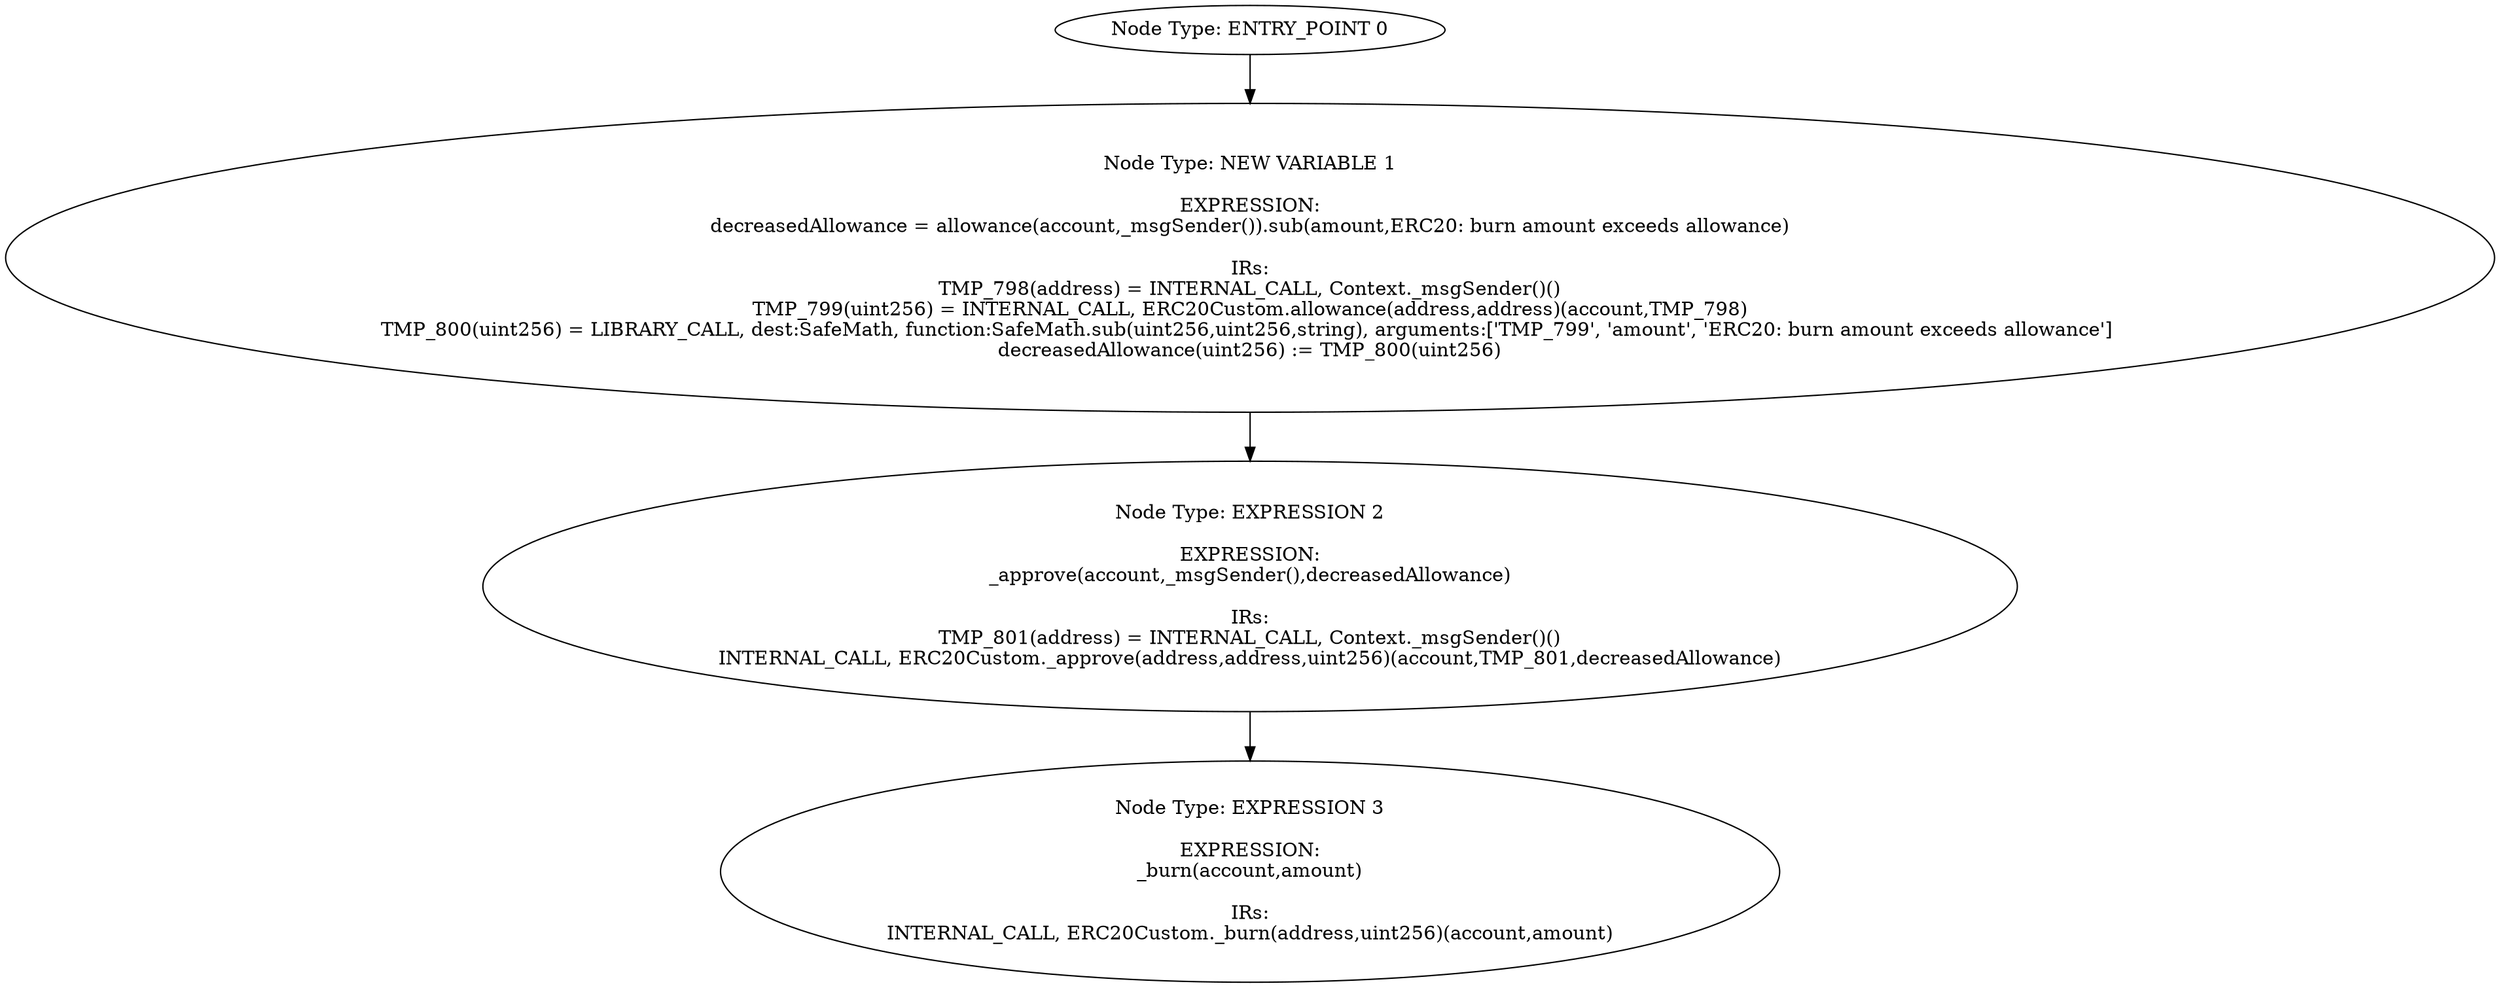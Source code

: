 digraph{
0[label="Node Type: ENTRY_POINT 0
"];
0->1;
1[label="Node Type: NEW VARIABLE 1

EXPRESSION:
decreasedAllowance = allowance(account,_msgSender()).sub(amount,ERC20: burn amount exceeds allowance)

IRs:
TMP_798(address) = INTERNAL_CALL, Context._msgSender()()
TMP_799(uint256) = INTERNAL_CALL, ERC20Custom.allowance(address,address)(account,TMP_798)
TMP_800(uint256) = LIBRARY_CALL, dest:SafeMath, function:SafeMath.sub(uint256,uint256,string), arguments:['TMP_799', 'amount', 'ERC20: burn amount exceeds allowance'] 
decreasedAllowance(uint256) := TMP_800(uint256)"];
1->2;
2[label="Node Type: EXPRESSION 2

EXPRESSION:
_approve(account,_msgSender(),decreasedAllowance)

IRs:
TMP_801(address) = INTERNAL_CALL, Context._msgSender()()
INTERNAL_CALL, ERC20Custom._approve(address,address,uint256)(account,TMP_801,decreasedAllowance)"];
2->3;
3[label="Node Type: EXPRESSION 3

EXPRESSION:
_burn(account,amount)

IRs:
INTERNAL_CALL, ERC20Custom._burn(address,uint256)(account,amount)"];
}
